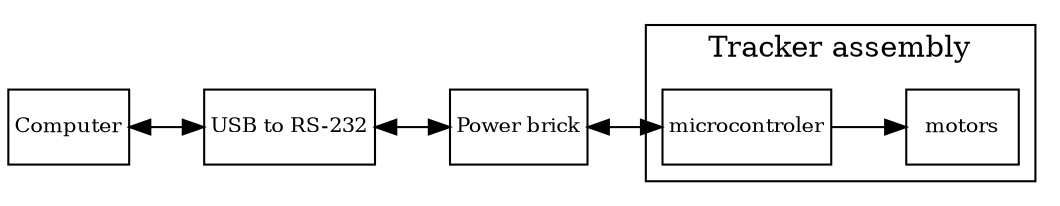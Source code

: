 
digraph trackercon {

  # Intialization of graph attributes
  graph [align   = center,
         layout  = dot,
         rankdir = LR,
         dpi     = 400]

  # Initialization of node attributes
  node [shape = box,
        fontsize = 10,
        margin = 0.001]

    " Computer " -> " USB to RS-232 " -> " Power brick " -> " microcontroler " [dir="both"]

    subgraph cluster { label="Tracker assembly"
        " microcontroler " -> motors
    }

}

